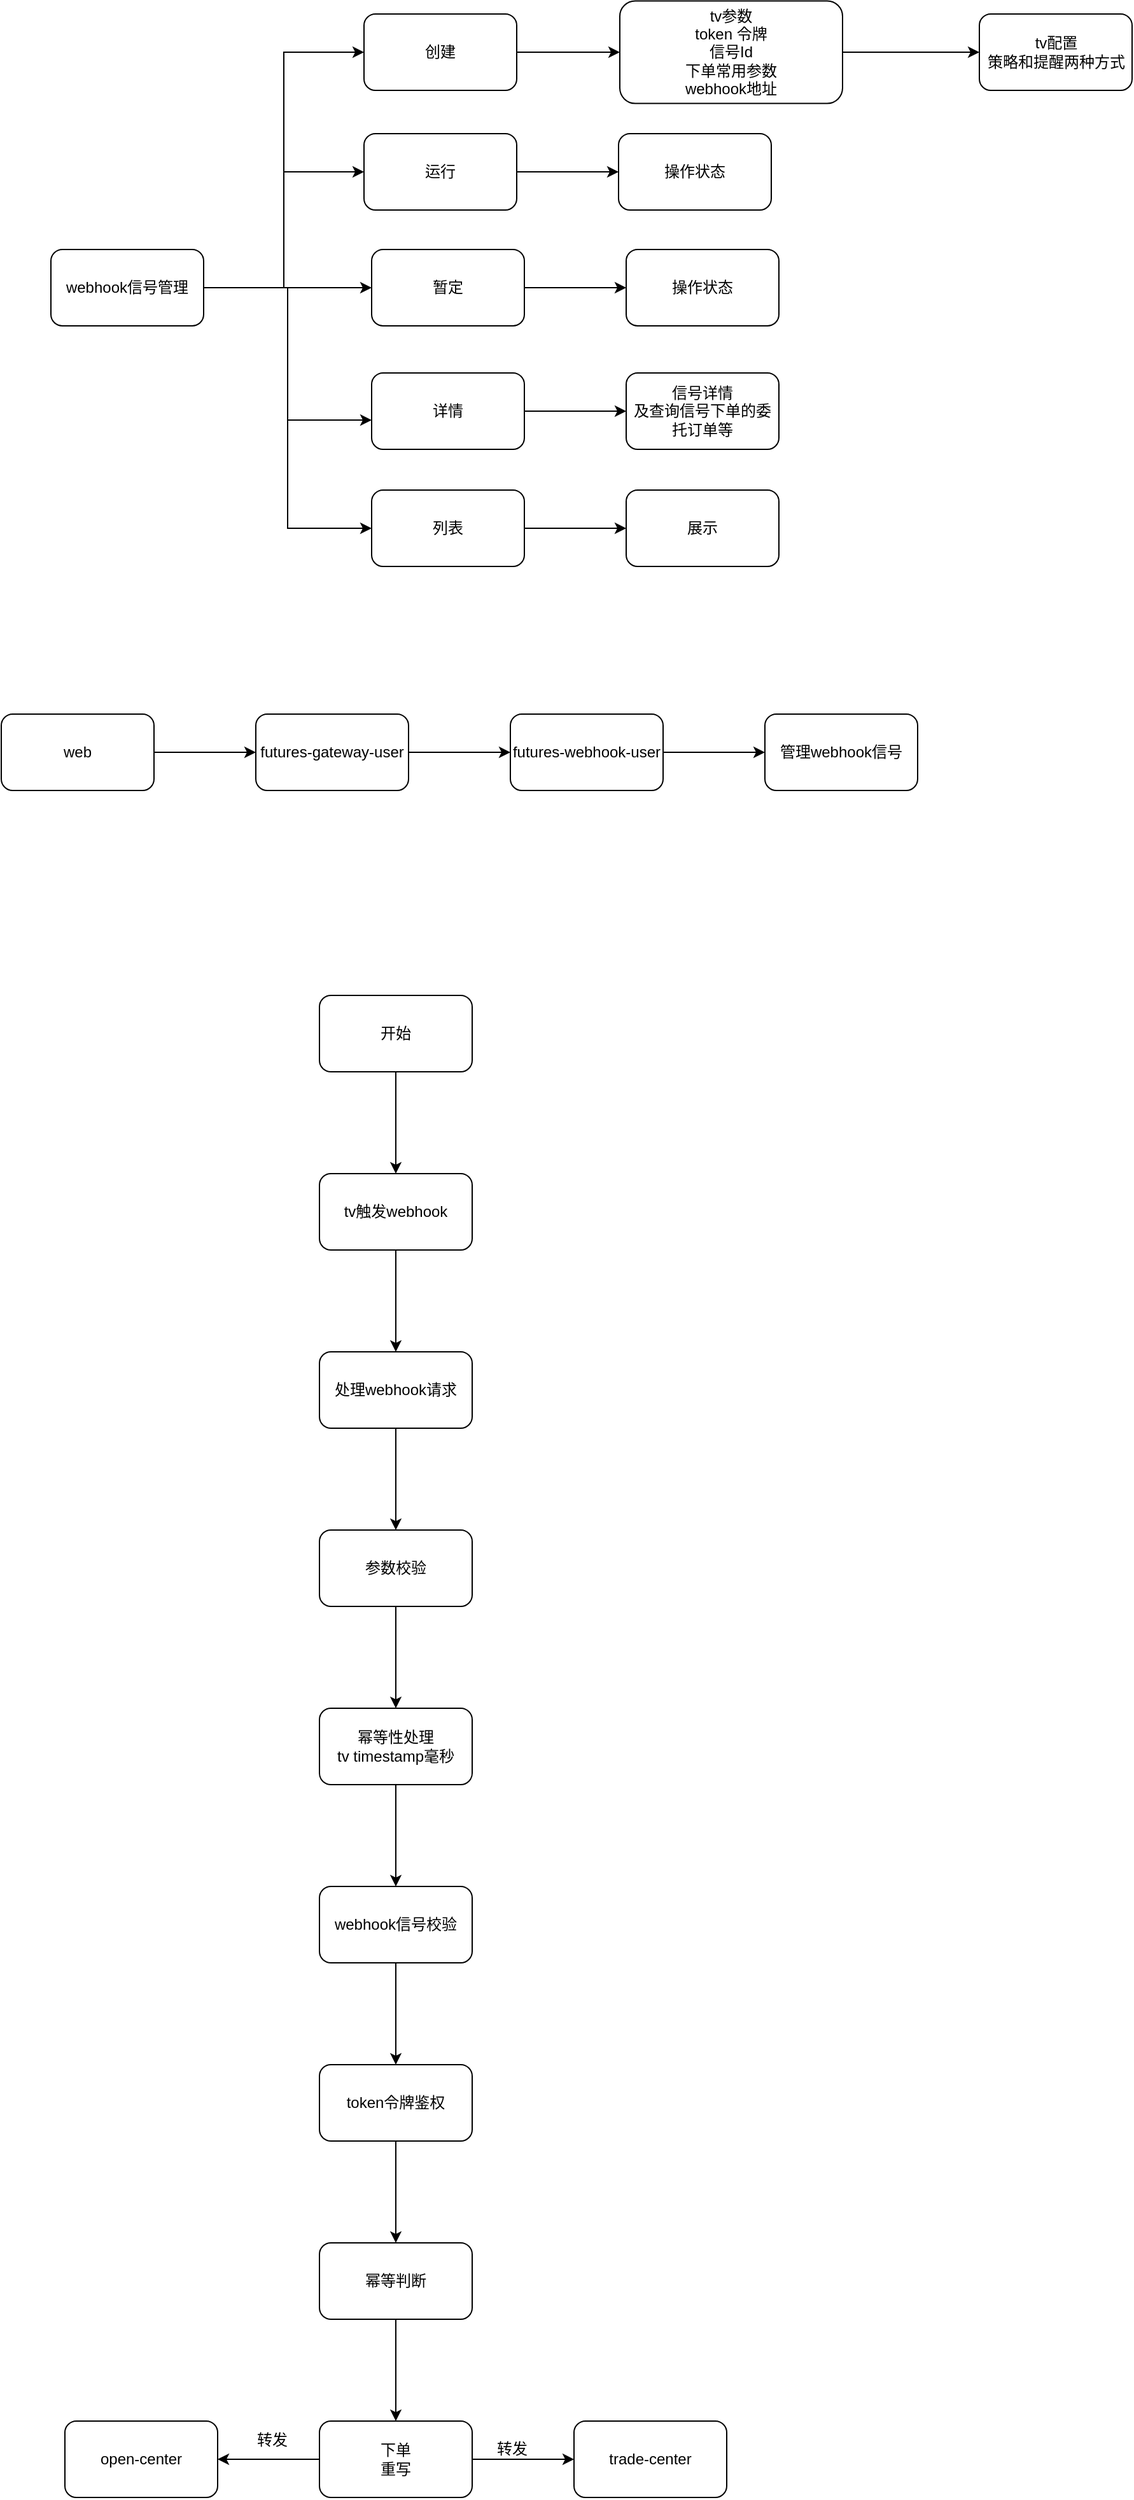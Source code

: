 <mxfile version="28.2.5">
  <diagram name="第 1 页" id="zXa76Hk7P29VrVAosaVa">
    <mxGraphModel dx="946" dy="603" grid="0" gridSize="10" guides="1" tooltips="1" connect="1" arrows="1" fold="1" page="1" pageScale="1" pageWidth="9000" pageHeight="9020" math="0" shadow="0">
      <root>
        <mxCell id="0" />
        <mxCell id="1" parent="0" />
        <mxCell id="matDi5zSS8P4dyu_T_uE-33" style="edgeStyle=orthogonalEdgeStyle;rounded=0;orthogonalLoop=1;jettySize=auto;html=1;entryX=0;entryY=0.5;entryDx=0;entryDy=0;" edge="1" parent="1" source="matDi5zSS8P4dyu_T_uE-21" target="matDi5zSS8P4dyu_T_uE-25">
          <mxGeometry relative="1" as="geometry" />
        </mxCell>
        <mxCell id="matDi5zSS8P4dyu_T_uE-34" style="edgeStyle=orthogonalEdgeStyle;rounded=0;orthogonalLoop=1;jettySize=auto;html=1;entryX=0;entryY=0.5;entryDx=0;entryDy=0;" edge="1" parent="1" source="matDi5zSS8P4dyu_T_uE-21" target="matDi5zSS8P4dyu_T_uE-24">
          <mxGeometry relative="1" as="geometry" />
        </mxCell>
        <mxCell id="matDi5zSS8P4dyu_T_uE-35" style="edgeStyle=orthogonalEdgeStyle;rounded=0;orthogonalLoop=1;jettySize=auto;html=1;" edge="1" parent="1" source="matDi5zSS8P4dyu_T_uE-21" target="matDi5zSS8P4dyu_T_uE-26">
          <mxGeometry relative="1" as="geometry" />
        </mxCell>
        <mxCell id="matDi5zSS8P4dyu_T_uE-37" style="edgeStyle=orthogonalEdgeStyle;rounded=0;orthogonalLoop=1;jettySize=auto;html=1;entryX=0;entryY=0.5;entryDx=0;entryDy=0;" edge="1" parent="1" source="matDi5zSS8P4dyu_T_uE-21" target="matDi5zSS8P4dyu_T_uE-28">
          <mxGeometry relative="1" as="geometry" />
        </mxCell>
        <mxCell id="matDi5zSS8P4dyu_T_uE-21" value="webhook信号管理" style="rounded=1;whiteSpace=wrap;html=1;" vertex="1" parent="1">
          <mxGeometry x="121" y="298" width="120" height="60" as="geometry" />
        </mxCell>
        <mxCell id="matDi5zSS8P4dyu_T_uE-39" value="" style="edgeStyle=orthogonalEdgeStyle;rounded=0;orthogonalLoop=1;jettySize=auto;html=1;" edge="1" parent="1" source="matDi5zSS8P4dyu_T_uE-24" target="matDi5zSS8P4dyu_T_uE-38">
          <mxGeometry relative="1" as="geometry" />
        </mxCell>
        <mxCell id="matDi5zSS8P4dyu_T_uE-24" value="运行" style="rounded=1;whiteSpace=wrap;html=1;" vertex="1" parent="1">
          <mxGeometry x="367" y="207" width="120" height="60" as="geometry" />
        </mxCell>
        <mxCell id="matDi5zSS8P4dyu_T_uE-30" value="" style="edgeStyle=orthogonalEdgeStyle;rounded=0;orthogonalLoop=1;jettySize=auto;html=1;" edge="1" parent="1" source="matDi5zSS8P4dyu_T_uE-25" target="matDi5zSS8P4dyu_T_uE-29">
          <mxGeometry relative="1" as="geometry" />
        </mxCell>
        <mxCell id="matDi5zSS8P4dyu_T_uE-25" value="创建" style="rounded=1;whiteSpace=wrap;html=1;" vertex="1" parent="1">
          <mxGeometry x="367" y="113" width="120" height="60" as="geometry" />
        </mxCell>
        <mxCell id="matDi5zSS8P4dyu_T_uE-41" value="" style="edgeStyle=orthogonalEdgeStyle;rounded=0;orthogonalLoop=1;jettySize=auto;html=1;" edge="1" parent="1" source="matDi5zSS8P4dyu_T_uE-26" target="matDi5zSS8P4dyu_T_uE-40">
          <mxGeometry relative="1" as="geometry" />
        </mxCell>
        <mxCell id="matDi5zSS8P4dyu_T_uE-26" value="暂定" style="rounded=1;whiteSpace=wrap;html=1;" vertex="1" parent="1">
          <mxGeometry x="373" y="298" width="120" height="60" as="geometry" />
        </mxCell>
        <mxCell id="matDi5zSS8P4dyu_T_uE-43" value="" style="edgeStyle=orthogonalEdgeStyle;rounded=0;orthogonalLoop=1;jettySize=auto;html=1;" edge="1" parent="1" source="matDi5zSS8P4dyu_T_uE-27" target="matDi5zSS8P4dyu_T_uE-42">
          <mxGeometry relative="1" as="geometry" />
        </mxCell>
        <mxCell id="matDi5zSS8P4dyu_T_uE-27" value="详情" style="rounded=1;whiteSpace=wrap;html=1;" vertex="1" parent="1">
          <mxGeometry x="373" y="395" width="120" height="60" as="geometry" />
        </mxCell>
        <mxCell id="matDi5zSS8P4dyu_T_uE-45" value="" style="edgeStyle=orthogonalEdgeStyle;rounded=0;orthogonalLoop=1;jettySize=auto;html=1;" edge="1" parent="1" source="matDi5zSS8P4dyu_T_uE-28" target="matDi5zSS8P4dyu_T_uE-44">
          <mxGeometry relative="1" as="geometry" />
        </mxCell>
        <mxCell id="matDi5zSS8P4dyu_T_uE-28" value="列表" style="rounded=1;whiteSpace=wrap;html=1;" vertex="1" parent="1">
          <mxGeometry x="373" y="487" width="120" height="60" as="geometry" />
        </mxCell>
        <mxCell id="matDi5zSS8P4dyu_T_uE-32" value="" style="edgeStyle=orthogonalEdgeStyle;rounded=0;orthogonalLoop=1;jettySize=auto;html=1;" edge="1" parent="1" source="matDi5zSS8P4dyu_T_uE-29" target="matDi5zSS8P4dyu_T_uE-31">
          <mxGeometry relative="1" as="geometry" />
        </mxCell>
        <mxCell id="matDi5zSS8P4dyu_T_uE-29" value="tv参数&lt;div&gt;token 令牌&lt;/div&gt;&lt;div&gt;信号Id&lt;/div&gt;&lt;div&gt;下单常用参数&lt;/div&gt;&lt;div&gt;webhook地址&lt;/div&gt;" style="whiteSpace=wrap;html=1;rounded=1;" vertex="1" parent="1">
          <mxGeometry x="568" y="102.75" width="175" height="80.5" as="geometry" />
        </mxCell>
        <mxCell id="matDi5zSS8P4dyu_T_uE-31" value="tv配置&lt;div&gt;策略和提醒两种方式&lt;/div&gt;" style="whiteSpace=wrap;html=1;rounded=1;" vertex="1" parent="1">
          <mxGeometry x="850.5" y="113" width="120" height="60" as="geometry" />
        </mxCell>
        <mxCell id="matDi5zSS8P4dyu_T_uE-36" style="edgeStyle=orthogonalEdgeStyle;rounded=0;orthogonalLoop=1;jettySize=auto;html=1;entryX=0;entryY=0.617;entryDx=0;entryDy=0;entryPerimeter=0;" edge="1" parent="1" source="matDi5zSS8P4dyu_T_uE-21" target="matDi5zSS8P4dyu_T_uE-27">
          <mxGeometry relative="1" as="geometry" />
        </mxCell>
        <mxCell id="matDi5zSS8P4dyu_T_uE-38" value="操作状态" style="whiteSpace=wrap;html=1;rounded=1;" vertex="1" parent="1">
          <mxGeometry x="567" y="207" width="120" height="60" as="geometry" />
        </mxCell>
        <mxCell id="matDi5zSS8P4dyu_T_uE-40" value="操作状态" style="whiteSpace=wrap;html=1;rounded=1;" vertex="1" parent="1">
          <mxGeometry x="573" y="298" width="120" height="60" as="geometry" />
        </mxCell>
        <mxCell id="matDi5zSS8P4dyu_T_uE-42" value="信号详情&lt;div&gt;及查询信号下单的委托订单等&lt;/div&gt;" style="whiteSpace=wrap;html=1;rounded=1;" vertex="1" parent="1">
          <mxGeometry x="573" y="395" width="120" height="60" as="geometry" />
        </mxCell>
        <mxCell id="matDi5zSS8P4dyu_T_uE-44" value="展示" style="whiteSpace=wrap;html=1;rounded=1;" vertex="1" parent="1">
          <mxGeometry x="573" y="487" width="120" height="60" as="geometry" />
        </mxCell>
        <mxCell id="matDi5zSS8P4dyu_T_uE-49" value="" style="edgeStyle=orthogonalEdgeStyle;rounded=0;orthogonalLoop=1;jettySize=auto;html=1;" edge="1" parent="1" source="matDi5zSS8P4dyu_T_uE-47" target="matDi5zSS8P4dyu_T_uE-48">
          <mxGeometry relative="1" as="geometry" />
        </mxCell>
        <mxCell id="matDi5zSS8P4dyu_T_uE-47" value="开始" style="rounded=1;whiteSpace=wrap;html=1;" vertex="1" parent="1">
          <mxGeometry x="332" y="884" width="120" height="60" as="geometry" />
        </mxCell>
        <mxCell id="matDi5zSS8P4dyu_T_uE-51" value="" style="edgeStyle=orthogonalEdgeStyle;rounded=0;orthogonalLoop=1;jettySize=auto;html=1;" edge="1" parent="1" source="matDi5zSS8P4dyu_T_uE-48" target="matDi5zSS8P4dyu_T_uE-50">
          <mxGeometry relative="1" as="geometry" />
        </mxCell>
        <mxCell id="matDi5zSS8P4dyu_T_uE-48" value="tv触发webhook" style="whiteSpace=wrap;html=1;rounded=1;" vertex="1" parent="1">
          <mxGeometry x="332" y="1024" width="120" height="60" as="geometry" />
        </mxCell>
        <mxCell id="matDi5zSS8P4dyu_T_uE-53" value="" style="edgeStyle=orthogonalEdgeStyle;rounded=0;orthogonalLoop=1;jettySize=auto;html=1;" edge="1" parent="1" source="matDi5zSS8P4dyu_T_uE-50" target="matDi5zSS8P4dyu_T_uE-52">
          <mxGeometry relative="1" as="geometry" />
        </mxCell>
        <mxCell id="matDi5zSS8P4dyu_T_uE-50" value="处理webhook请求" style="whiteSpace=wrap;html=1;rounded=1;" vertex="1" parent="1">
          <mxGeometry x="332" y="1164" width="120" height="60" as="geometry" />
        </mxCell>
        <mxCell id="matDi5zSS8P4dyu_T_uE-55" value="" style="edgeStyle=orthogonalEdgeStyle;rounded=0;orthogonalLoop=1;jettySize=auto;html=1;" edge="1" parent="1" source="matDi5zSS8P4dyu_T_uE-52" target="matDi5zSS8P4dyu_T_uE-54">
          <mxGeometry relative="1" as="geometry" />
        </mxCell>
        <mxCell id="matDi5zSS8P4dyu_T_uE-52" value="参数校验" style="whiteSpace=wrap;html=1;rounded=1;" vertex="1" parent="1">
          <mxGeometry x="332" y="1304" width="120" height="60" as="geometry" />
        </mxCell>
        <mxCell id="matDi5zSS8P4dyu_T_uE-57" value="" style="edgeStyle=orthogonalEdgeStyle;rounded=0;orthogonalLoop=1;jettySize=auto;html=1;" edge="1" parent="1" source="matDi5zSS8P4dyu_T_uE-54" target="matDi5zSS8P4dyu_T_uE-56">
          <mxGeometry relative="1" as="geometry" />
        </mxCell>
        <mxCell id="matDi5zSS8P4dyu_T_uE-54" value="幂等性处理&lt;div&gt;tv timestamp毫秒&lt;/div&gt;" style="whiteSpace=wrap;html=1;rounded=1;" vertex="1" parent="1">
          <mxGeometry x="332" y="1444" width="120" height="60" as="geometry" />
        </mxCell>
        <mxCell id="matDi5zSS8P4dyu_T_uE-59" value="" style="edgeStyle=orthogonalEdgeStyle;rounded=0;orthogonalLoop=1;jettySize=auto;html=1;" edge="1" parent="1" source="matDi5zSS8P4dyu_T_uE-56" target="matDi5zSS8P4dyu_T_uE-58">
          <mxGeometry relative="1" as="geometry" />
        </mxCell>
        <mxCell id="matDi5zSS8P4dyu_T_uE-56" value="webhook信号校验" style="whiteSpace=wrap;html=1;rounded=1;" vertex="1" parent="1">
          <mxGeometry x="332" y="1584" width="120" height="60" as="geometry" />
        </mxCell>
        <mxCell id="matDi5zSS8P4dyu_T_uE-73" value="" style="edgeStyle=orthogonalEdgeStyle;rounded=0;orthogonalLoop=1;jettySize=auto;html=1;" edge="1" parent="1" source="matDi5zSS8P4dyu_T_uE-58" target="matDi5zSS8P4dyu_T_uE-72">
          <mxGeometry relative="1" as="geometry" />
        </mxCell>
        <mxCell id="matDi5zSS8P4dyu_T_uE-58" value="token令牌鉴权" style="whiteSpace=wrap;html=1;rounded=1;" vertex="1" parent="1">
          <mxGeometry x="332" y="1724" width="120" height="60" as="geometry" />
        </mxCell>
        <mxCell id="matDi5zSS8P4dyu_T_uE-63" value="" style="edgeStyle=orthogonalEdgeStyle;rounded=0;orthogonalLoop=1;jettySize=auto;html=1;" edge="1" parent="1" source="matDi5zSS8P4dyu_T_uE-61" target="matDi5zSS8P4dyu_T_uE-62">
          <mxGeometry relative="1" as="geometry" />
        </mxCell>
        <mxCell id="matDi5zSS8P4dyu_T_uE-61" value="web" style="rounded=1;whiteSpace=wrap;html=1;" vertex="1" parent="1">
          <mxGeometry x="82" y="663" width="120" height="60" as="geometry" />
        </mxCell>
        <mxCell id="matDi5zSS8P4dyu_T_uE-65" value="" style="edgeStyle=orthogonalEdgeStyle;rounded=0;orthogonalLoop=1;jettySize=auto;html=1;" edge="1" parent="1" source="matDi5zSS8P4dyu_T_uE-62" target="matDi5zSS8P4dyu_T_uE-64">
          <mxGeometry relative="1" as="geometry" />
        </mxCell>
        <mxCell id="matDi5zSS8P4dyu_T_uE-62" value="futures-gateway-user" style="whiteSpace=wrap;html=1;rounded=1;" vertex="1" parent="1">
          <mxGeometry x="282" y="663" width="120" height="60" as="geometry" />
        </mxCell>
        <mxCell id="matDi5zSS8P4dyu_T_uE-67" value="" style="edgeStyle=orthogonalEdgeStyle;rounded=0;orthogonalLoop=1;jettySize=auto;html=1;" edge="1" parent="1" source="matDi5zSS8P4dyu_T_uE-64" target="matDi5zSS8P4dyu_T_uE-66">
          <mxGeometry relative="1" as="geometry" />
        </mxCell>
        <mxCell id="matDi5zSS8P4dyu_T_uE-64" value="futures-webhook-user" style="whiteSpace=wrap;html=1;rounded=1;" vertex="1" parent="1">
          <mxGeometry x="482" y="663" width="120" height="60" as="geometry" />
        </mxCell>
        <mxCell id="matDi5zSS8P4dyu_T_uE-66" value="管理webhook信号" style="whiteSpace=wrap;html=1;rounded=1;" vertex="1" parent="1">
          <mxGeometry x="682" y="663" width="120" height="60" as="geometry" />
        </mxCell>
        <mxCell id="matDi5zSS8P4dyu_T_uE-77" value="" style="edgeStyle=orthogonalEdgeStyle;rounded=0;orthogonalLoop=1;jettySize=auto;html=1;" edge="1" parent="1" source="matDi5zSS8P4dyu_T_uE-72" target="matDi5zSS8P4dyu_T_uE-76">
          <mxGeometry relative="1" as="geometry" />
        </mxCell>
        <mxCell id="matDi5zSS8P4dyu_T_uE-72" value="幂等判断" style="whiteSpace=wrap;html=1;rounded=1;" vertex="1" parent="1">
          <mxGeometry x="332" y="1864" width="120" height="60" as="geometry" />
        </mxCell>
        <mxCell id="matDi5zSS8P4dyu_T_uE-79" value="" style="edgeStyle=orthogonalEdgeStyle;rounded=0;orthogonalLoop=1;jettySize=auto;html=1;" edge="1" parent="1" source="matDi5zSS8P4dyu_T_uE-76" target="matDi5zSS8P4dyu_T_uE-78">
          <mxGeometry relative="1" as="geometry" />
        </mxCell>
        <mxCell id="matDi5zSS8P4dyu_T_uE-81" value="" style="edgeStyle=orthogonalEdgeStyle;rounded=0;orthogonalLoop=1;jettySize=auto;html=1;" edge="1" parent="1" source="matDi5zSS8P4dyu_T_uE-76" target="matDi5zSS8P4dyu_T_uE-80">
          <mxGeometry relative="1" as="geometry" />
        </mxCell>
        <mxCell id="matDi5zSS8P4dyu_T_uE-76" value="下单&lt;div&gt;重写&lt;/div&gt;" style="whiteSpace=wrap;html=1;rounded=1;" vertex="1" parent="1">
          <mxGeometry x="332" y="2004" width="120" height="60" as="geometry" />
        </mxCell>
        <mxCell id="matDi5zSS8P4dyu_T_uE-78" value="trade-center" style="whiteSpace=wrap;html=1;rounded=1;" vertex="1" parent="1">
          <mxGeometry x="532" y="2004" width="120" height="60" as="geometry" />
        </mxCell>
        <mxCell id="matDi5zSS8P4dyu_T_uE-80" value="open-center" style="whiteSpace=wrap;html=1;rounded=1;" vertex="1" parent="1">
          <mxGeometry x="132" y="2004" width="120" height="60" as="geometry" />
        </mxCell>
        <mxCell id="matDi5zSS8P4dyu_T_uE-82" value="转发" style="text;html=1;align=center;verticalAlign=middle;resizable=0;points=[];autosize=1;strokeColor=none;fillColor=none;" vertex="1" parent="1">
          <mxGeometry x="462" y="2013" width="42" height="26" as="geometry" />
        </mxCell>
        <mxCell id="matDi5zSS8P4dyu_T_uE-83" value="转发" style="text;strokeColor=none;align=center;fillColor=none;html=1;verticalAlign=middle;whiteSpace=wrap;rounded=0;" vertex="1" parent="1">
          <mxGeometry x="265" y="2004" width="60" height="30" as="geometry" />
        </mxCell>
      </root>
    </mxGraphModel>
  </diagram>
</mxfile>
